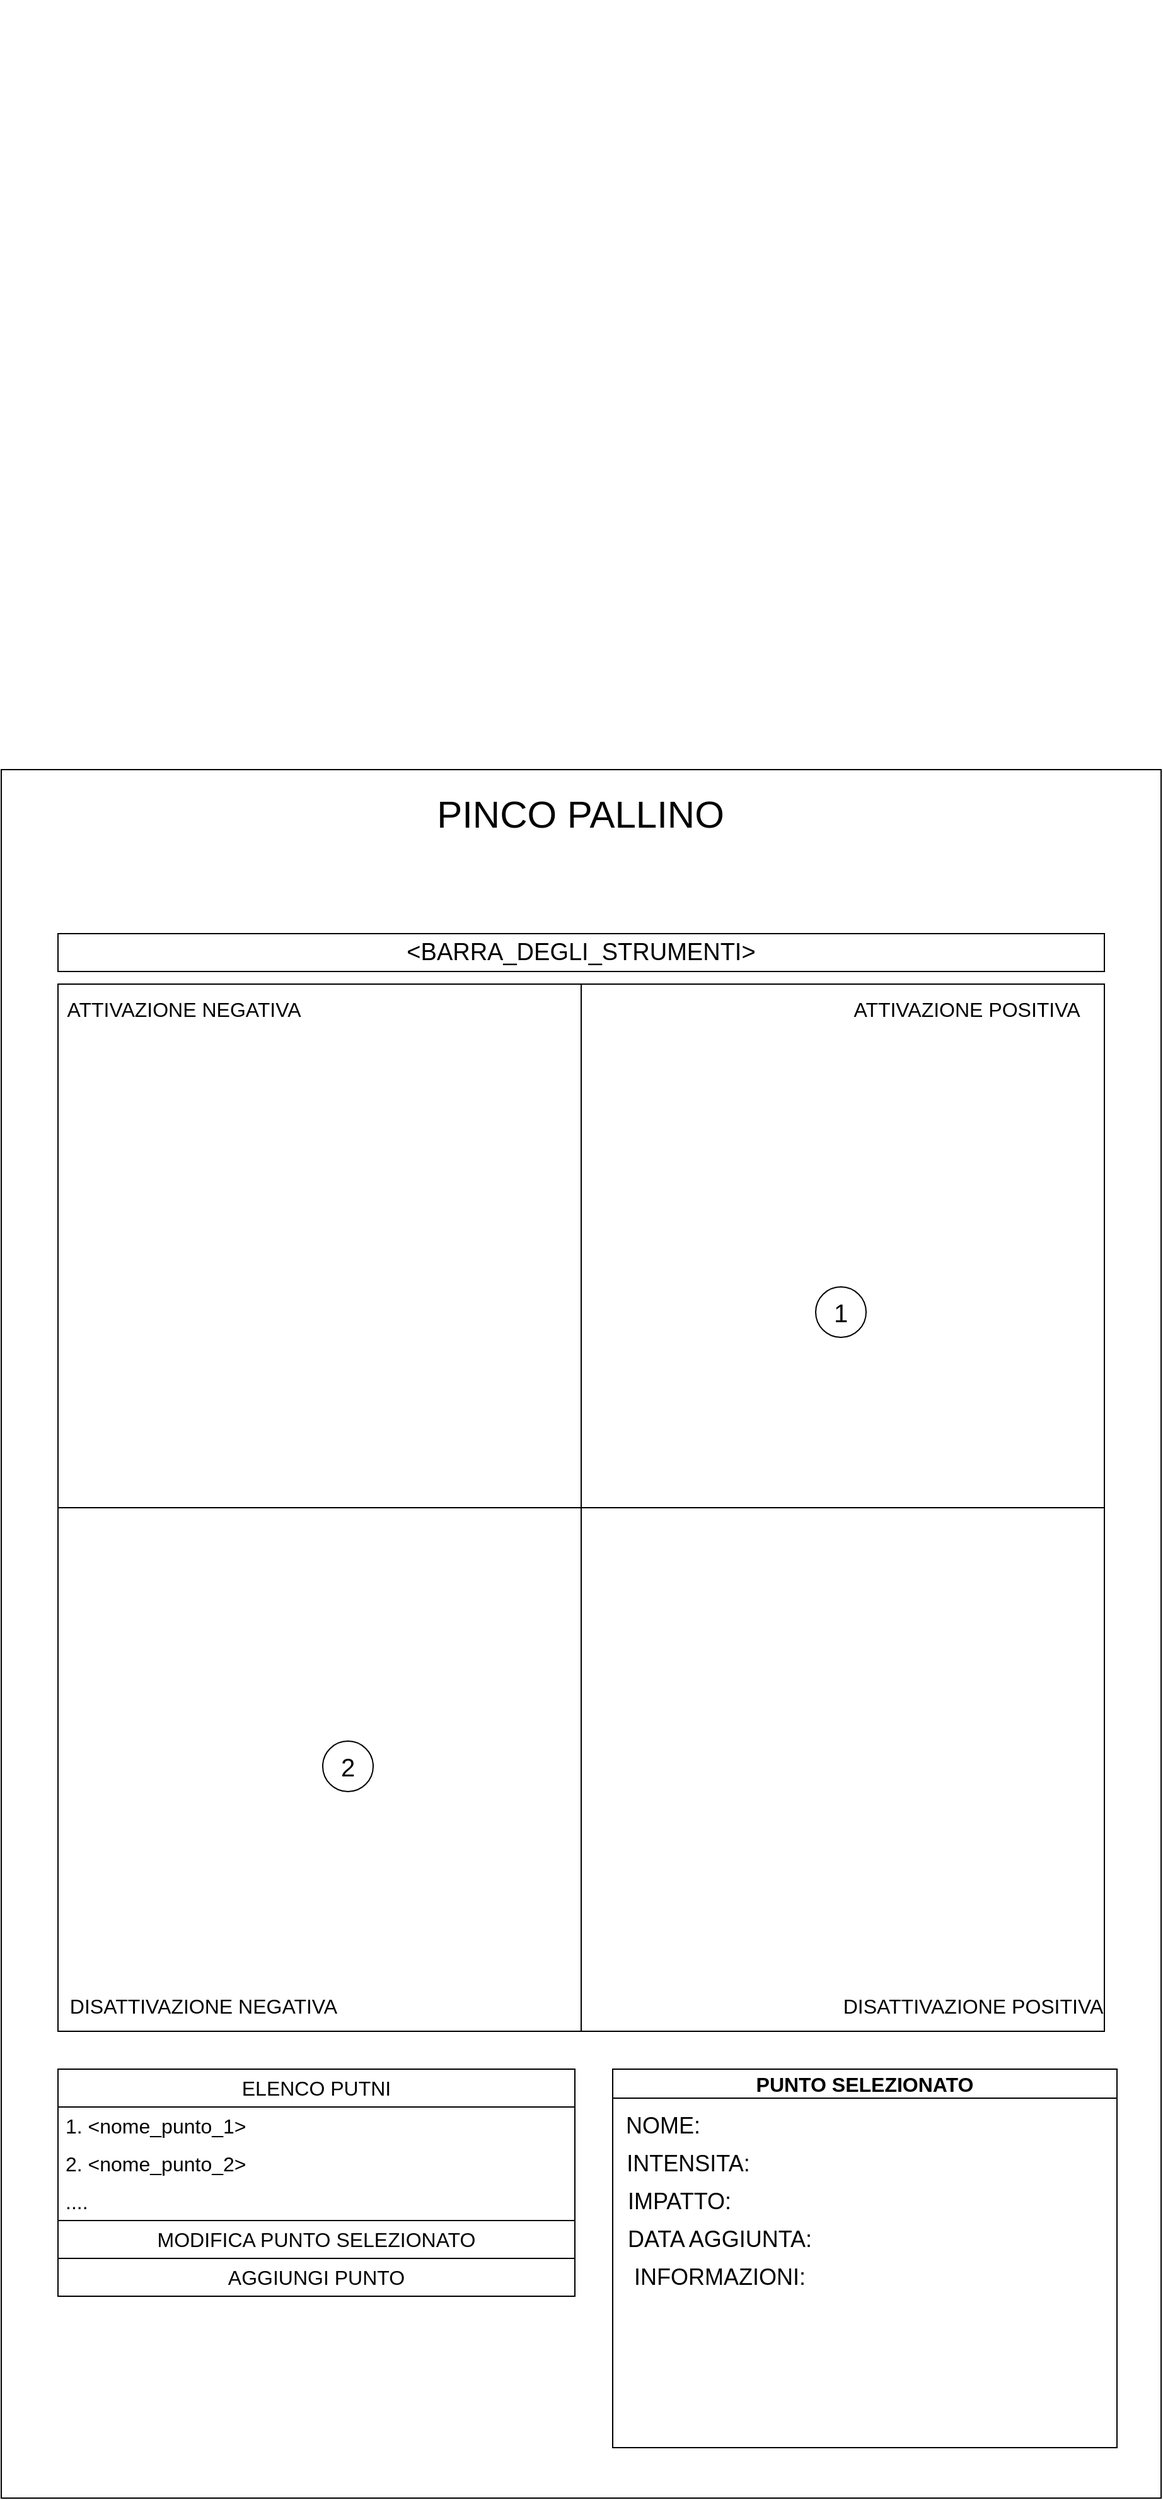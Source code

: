 <mxfile version="21.5.1" type="device">
  <diagram name="Pagina-1" id="LgjIT4zauXaDRa2rcgT5">
    <mxGraphModel dx="1908" dy="3002" grid="1" gridSize="10" guides="1" tooltips="1" connect="1" arrows="1" fold="1" page="1" pageScale="1" pageWidth="1169" pageHeight="1654" math="0" shadow="0">
      <root>
        <mxCell id="0" />
        <mxCell id="1" parent="0" />
        <mxCell id="kY52QjhanJt-cAAzNu63-4" value="" style="rounded=0;whiteSpace=wrap;html=1;" vertex="1" parent="1">
          <mxGeometry x="125" y="210" width="920" height="1370" as="geometry" />
        </mxCell>
        <mxCell id="kY52QjhanJt-cAAzNu63-29" value="" style="group" vertex="1" connectable="0" parent="1">
          <mxGeometry x="150" y="-400" width="851" height="1610" as="geometry" />
        </mxCell>
        <mxCell id="kY52QjhanJt-cAAzNu63-36" value="" style="group" vertex="1" connectable="0" parent="kY52QjhanJt-cAAzNu63-29">
          <mxGeometry x="20" y="780" width="831" height="830" as="geometry" />
        </mxCell>
        <mxCell id="kY52QjhanJt-cAAzNu63-5" value="" style="whiteSpace=wrap;html=1;aspect=fixed;container=0;" vertex="1" parent="kY52QjhanJt-cAAzNu63-36">
          <mxGeometry width="830" height="830" as="geometry" />
        </mxCell>
        <mxCell id="kY52QjhanJt-cAAzNu63-13" value="&lt;font style=&quot;font-size: 16px;&quot;&gt;ATTIVAZIONE POSITIVA&lt;/font&gt;" style="text;html=1;strokeColor=none;fillColor=none;align=center;verticalAlign=middle;whiteSpace=wrap;rounded=0;container=0;" vertex="1" parent="kY52QjhanJt-cAAzNu63-36">
          <mxGeometry x="621" y="5" width="200" height="30" as="geometry" />
        </mxCell>
        <mxCell id="kY52QjhanJt-cAAzNu63-11" value="&lt;font style=&quot;font-size: 16px;&quot;&gt;ATTIVAZIONE NEGATIVA&lt;/font&gt;" style="text;html=1;strokeColor=none;fillColor=none;align=center;verticalAlign=middle;whiteSpace=wrap;rounded=0;container=0;" vertex="1" parent="kY52QjhanJt-cAAzNu63-36">
          <mxGeometry y="5" width="200" height="30" as="geometry" />
        </mxCell>
        <mxCell id="kY52QjhanJt-cAAzNu63-15" value="&lt;font style=&quot;font-size: 16px;&quot;&gt;DISATTIVAZIONE NEGATIVA&lt;/font&gt;" style="text;html=1;strokeColor=none;fillColor=none;align=center;verticalAlign=middle;whiteSpace=wrap;rounded=0;container=0;" vertex="1" parent="kY52QjhanJt-cAAzNu63-36">
          <mxGeometry y="795" width="231" height="30" as="geometry" />
        </mxCell>
        <mxCell id="kY52QjhanJt-cAAzNu63-14" value="&lt;font style=&quot;font-size: 16px;&quot;&gt;DISATTIVAZIONE POSITIVA&lt;/font&gt;" style="text;html=1;strokeColor=none;fillColor=none;align=center;verticalAlign=middle;whiteSpace=wrap;rounded=0;container=0;" vertex="1" parent="kY52QjhanJt-cAAzNu63-36">
          <mxGeometry x="621" y="795" width="210" height="30" as="geometry" />
        </mxCell>
        <mxCell id="kY52QjhanJt-cAAzNu63-6" value="" style="endArrow=none;html=1;rounded=0;entryX=0;entryY=0.5;entryDx=0;entryDy=0;exitX=1;exitY=0.5;exitDx=0;exitDy=0;" edge="1" parent="kY52QjhanJt-cAAzNu63-36" source="kY52QjhanJt-cAAzNu63-5" target="kY52QjhanJt-cAAzNu63-5">
          <mxGeometry width="50" height="50" relative="1" as="geometry">
            <mxPoint x="466" y="738" as="sourcePoint" />
            <mxPoint x="516" y="688" as="targetPoint" />
          </mxGeometry>
        </mxCell>
        <mxCell id="kY52QjhanJt-cAAzNu63-8" value="" style="endArrow=none;html=1;rounded=0;entryX=0.5;entryY=0;entryDx=0;entryDy=0;exitX=0.5;exitY=1;exitDx=0;exitDy=0;" edge="1" parent="kY52QjhanJt-cAAzNu63-36" source="kY52QjhanJt-cAAzNu63-5" target="kY52QjhanJt-cAAzNu63-5">
          <mxGeometry width="50" height="50" relative="1" as="geometry">
            <mxPoint x="466" y="738" as="sourcePoint" />
            <mxPoint x="516" y="688" as="targetPoint" />
          </mxGeometry>
        </mxCell>
        <mxCell id="kY52QjhanJt-cAAzNu63-16" value="" style="group" vertex="1" connectable="0" parent="kY52QjhanJt-cAAzNu63-36">
          <mxGeometry x="601" y="240" width="40" height="40" as="geometry" />
        </mxCell>
        <mxCell id="kY52QjhanJt-cAAzNu63-19" value="&lt;font style=&quot;font-size: 24px;&quot;&gt;1&lt;/font&gt;" style="text;html=1;strokeColor=none;fillColor=none;align=center;verticalAlign=middle;whiteSpace=wrap;rounded=0;" vertex="1" parent="kY52QjhanJt-cAAzNu63-36">
          <mxGeometry x="220" y="605" width="20" height="30" as="geometry" />
        </mxCell>
        <mxCell id="kY52QjhanJt-cAAzNu63-21" value="&lt;font style=&quot;font-size: 20px;&quot;&gt;2&lt;/font&gt;" style="ellipse;whiteSpace=wrap;html=1;aspect=fixed;" vertex="1" parent="kY52QjhanJt-cAAzNu63-36">
          <mxGeometry x="210" y="600" width="40" height="40" as="geometry" />
        </mxCell>
        <mxCell id="kY52QjhanJt-cAAzNu63-9" value="&lt;font style=&quot;font-size: 20px;&quot;&gt;1&lt;/font&gt;" style="ellipse;whiteSpace=wrap;html=1;aspect=fixed;" vertex="1" parent="kY52QjhanJt-cAAzNu63-36">
          <mxGeometry x="601" y="240" width="40" height="40" as="geometry" />
        </mxCell>
        <mxCell id="kY52QjhanJt-cAAzNu63-25" value="&lt;font style=&quot;font-size: 30px;&quot;&gt;PINCO PALLINO&lt;/font&gt;" style="text;html=1;strokeColor=none;fillColor=none;align=center;verticalAlign=middle;whiteSpace=wrap;rounded=0;" vertex="1" parent="1">
          <mxGeometry x="422" y="230" width="325" height="30" as="geometry" />
        </mxCell>
        <mxCell id="kY52QjhanJt-cAAzNu63-38" value="&lt;font style=&quot;font-size: 19px;&quot;&gt;&amp;lt;BARRA_DEGLI_STRUMENTI&amp;gt;&lt;/font&gt;" style="rounded=0;whiteSpace=wrap;html=1;" vertex="1" parent="1">
          <mxGeometry x="170" y="340" width="830" height="30" as="geometry" />
        </mxCell>
        <mxCell id="kY52QjhanJt-cAAzNu63-41" value="&lt;font style=&quot;font-size: 16px;&quot;&gt;ELENCO PUTNI&lt;/font&gt;" style="swimlane;fontStyle=0;childLayout=stackLayout;horizontal=1;startSize=30;horizontalStack=0;resizeParent=1;resizeParentMax=0;resizeLast=0;collapsible=1;marginBottom=0;whiteSpace=wrap;html=1;" vertex="1" parent="1">
          <mxGeometry x="170" y="1240" width="410" height="120" as="geometry" />
        </mxCell>
        <mxCell id="kY52QjhanJt-cAAzNu63-42" value="&lt;font style=&quot;&quot;&gt;&lt;font style=&quot;font-size: 16px;&quot;&gt;1. &amp;lt;nome_punto_1&amp;gt;&lt;/font&gt;&lt;br&gt;&lt;/font&gt;" style="text;strokeColor=none;fillColor=none;align=left;verticalAlign=middle;spacingLeft=4;spacingRight=4;overflow=hidden;points=[[0,0.5],[1,0.5]];portConstraint=eastwest;rotatable=0;whiteSpace=wrap;html=1;" vertex="1" parent="kY52QjhanJt-cAAzNu63-41">
          <mxGeometry y="30" width="410" height="30" as="geometry" />
        </mxCell>
        <mxCell id="kY52QjhanJt-cAAzNu63-43" value="&lt;font style=&quot;font-size: 16px;&quot;&gt;2. &amp;lt;nome_punto_2&amp;gt;&lt;/font&gt;" style="text;strokeColor=none;fillColor=none;align=left;verticalAlign=middle;spacingLeft=4;spacingRight=4;overflow=hidden;points=[[0,0.5],[1,0.5]];portConstraint=eastwest;rotatable=0;whiteSpace=wrap;html=1;" vertex="1" parent="kY52QjhanJt-cAAzNu63-41">
          <mxGeometry y="60" width="410" height="30" as="geometry" />
        </mxCell>
        <mxCell id="kY52QjhanJt-cAAzNu63-44" value="&lt;font style=&quot;font-size: 16px;&quot;&gt;....&lt;/font&gt;" style="text;strokeColor=none;fillColor=none;align=left;verticalAlign=middle;spacingLeft=4;spacingRight=4;overflow=hidden;points=[[0,0.5],[1,0.5]];portConstraint=eastwest;rotatable=0;whiteSpace=wrap;html=1;" vertex="1" parent="kY52QjhanJt-cAAzNu63-41">
          <mxGeometry y="90" width="410" height="30" as="geometry" />
        </mxCell>
        <mxCell id="kY52QjhanJt-cAAzNu63-52" value="&lt;font style=&quot;font-size: 16px;&quot;&gt;PUNTO SELEZIONATO&lt;/font&gt;" style="swimlane;whiteSpace=wrap;html=1;" vertex="1" parent="1">
          <mxGeometry x="610" y="1240" width="400" height="300" as="geometry" />
        </mxCell>
        <mxCell id="kY52QjhanJt-cAAzNu63-56" value="&lt;font style=&quot;font-size: 18px;&quot;&gt;NOME:&lt;/font&gt;" style="text;html=1;strokeColor=none;fillColor=none;align=center;verticalAlign=middle;whiteSpace=wrap;rounded=0;" vertex="1" parent="kY52QjhanJt-cAAzNu63-52">
          <mxGeometry x="10" y="30" width="60" height="30" as="geometry" />
        </mxCell>
        <mxCell id="kY52QjhanJt-cAAzNu63-57" value="&lt;font style=&quot;font-size: 18px;&quot;&gt;DATA AGGIUNTA:&lt;/font&gt;" style="text;html=1;strokeColor=none;fillColor=none;align=center;verticalAlign=middle;whiteSpace=wrap;rounded=0;" vertex="1" parent="kY52QjhanJt-cAAzNu63-52">
          <mxGeometry x="10" y="120" width="150" height="30" as="geometry" />
        </mxCell>
        <mxCell id="kY52QjhanJt-cAAzNu63-58" value="&lt;div style=&quot;&quot;&gt;&lt;span style=&quot;font-size: 18px; background-color: initial;&quot;&gt;IMPATTO:&lt;/span&gt;&lt;/div&gt;" style="text;html=1;strokeColor=none;fillColor=none;align=left;verticalAlign=middle;whiteSpace=wrap;rounded=0;" vertex="1" parent="kY52QjhanJt-cAAzNu63-52">
          <mxGeometry x="10" y="90" width="150" height="30" as="geometry" />
        </mxCell>
        <mxCell id="kY52QjhanJt-cAAzNu63-59" value="&lt;font style=&quot;font-size: 18px;&quot;&gt;INTENSITA:&lt;br&gt;&lt;/font&gt;" style="text;html=1;strokeColor=none;fillColor=none;align=center;verticalAlign=middle;whiteSpace=wrap;rounded=0;" vertex="1" parent="1">
          <mxGeometry x="640" y="1300" width="60" height="30" as="geometry" />
        </mxCell>
        <mxCell id="kY52QjhanJt-cAAzNu63-60" value="&lt;font style=&quot;font-size: 18px;&quot;&gt;INFORMAZIONI:&lt;/font&gt;" style="text;html=1;strokeColor=none;fillColor=none;align=center;verticalAlign=middle;whiteSpace=wrap;rounded=0;" vertex="1" parent="1">
          <mxGeometry x="620" y="1390" width="150" height="30" as="geometry" />
        </mxCell>
        <mxCell id="kY52QjhanJt-cAAzNu63-61" value="&lt;font style=&quot;font-size: 16px;&quot;&gt;MODIFICA PUNTO SELEZIONATO&lt;/font&gt;" style="swimlane;fontStyle=0;childLayout=stackLayout;horizontal=1;startSize=30;horizontalStack=0;resizeParent=1;resizeParentMax=0;resizeLast=0;collapsible=1;marginBottom=0;whiteSpace=wrap;html=1;" vertex="1" parent="1">
          <mxGeometry x="170" y="1360" width="410" height="60" as="geometry" />
        </mxCell>
        <mxCell id="kY52QjhanJt-cAAzNu63-62" value="&lt;font style=&quot;&quot;&gt;&lt;br&gt;&lt;/font&gt;" style="text;strokeColor=none;fillColor=none;align=left;verticalAlign=middle;spacingLeft=4;spacingRight=4;overflow=hidden;points=[[0,0.5],[1,0.5]];portConstraint=eastwest;rotatable=0;whiteSpace=wrap;html=1;" vertex="1" parent="kY52QjhanJt-cAAzNu63-61">
          <mxGeometry y="30" width="410" as="geometry" />
        </mxCell>
        <mxCell id="kY52QjhanJt-cAAzNu63-65" value="&lt;font style=&quot;font-size: 16px;&quot;&gt;AGGIUNGI PUNTO&lt;br&gt;&lt;/font&gt;" style="swimlane;fontStyle=0;childLayout=stackLayout;horizontal=1;startSize=30;horizontalStack=0;resizeParent=1;resizeParentMax=0;resizeLast=0;collapsible=1;marginBottom=0;whiteSpace=wrap;html=1;" vertex="1" parent="kY52QjhanJt-cAAzNu63-61">
          <mxGeometry y="30" width="410" height="30" as="geometry" />
        </mxCell>
        <mxCell id="kY52QjhanJt-cAAzNu63-66" value="&lt;font style=&quot;&quot;&gt;&lt;br&gt;&lt;/font&gt;" style="text;strokeColor=none;fillColor=none;align=left;verticalAlign=middle;spacingLeft=4;spacingRight=4;overflow=hidden;points=[[0,0.5],[1,0.5]];portConstraint=eastwest;rotatable=0;whiteSpace=wrap;html=1;" vertex="1" parent="kY52QjhanJt-cAAzNu63-65">
          <mxGeometry y="30" width="410" as="geometry" />
        </mxCell>
      </root>
    </mxGraphModel>
  </diagram>
</mxfile>
